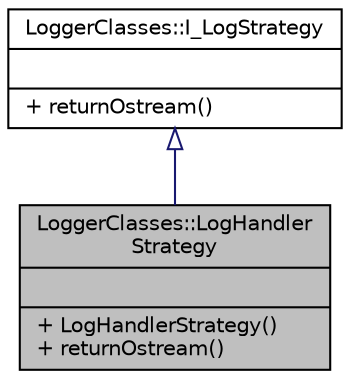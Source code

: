 digraph "LoggerClasses::LogHandlerStrategy"
{
 // INTERACTIVE_SVG=YES
 // LATEX_PDF_SIZE
  edge [fontname="Helvetica",fontsize="10",labelfontname="Helvetica",labelfontsize="10"];
  node [fontname="Helvetica",fontsize="10",shape=record];
  Node2 [label="{LoggerClasses::LogHandler\lStrategy\n||+ LogHandlerStrategy()\l+ returnOstream()\l}",height=0.2,width=0.4,color="black", fillcolor="grey75", style="filled", fontcolor="black",tooltip=" "];
  Node3 -> Node2 [dir="back",color="midnightblue",fontsize="10",style="solid",arrowtail="onormal",fontname="Helvetica"];
  Node3 [label="{LoggerClasses::I_LogStrategy\n||+ returnOstream()\l}",height=0.2,width=0.4,color="black", fillcolor="white", style="filled",URL="$db/d36/classLoggerClasses_1_1I__LogStrategy.html",tooltip=" "];
}
